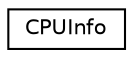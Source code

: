digraph "Graphical Class Hierarchy"
{
 // LATEX_PDF_SIZE
  edge [fontname="Helvetica",fontsize="10",labelfontname="Helvetica",labelfontsize="10"];
  node [fontname="Helvetica",fontsize="10",shape=record];
  rankdir="LR";
  Node0 [label="CPUInfo",height=0.2,width=0.4,color="black", fillcolor="white", style="filled",URL="$classarm__compute_1_1_c_p_u_info.xhtml",tooltip=" "];
}
